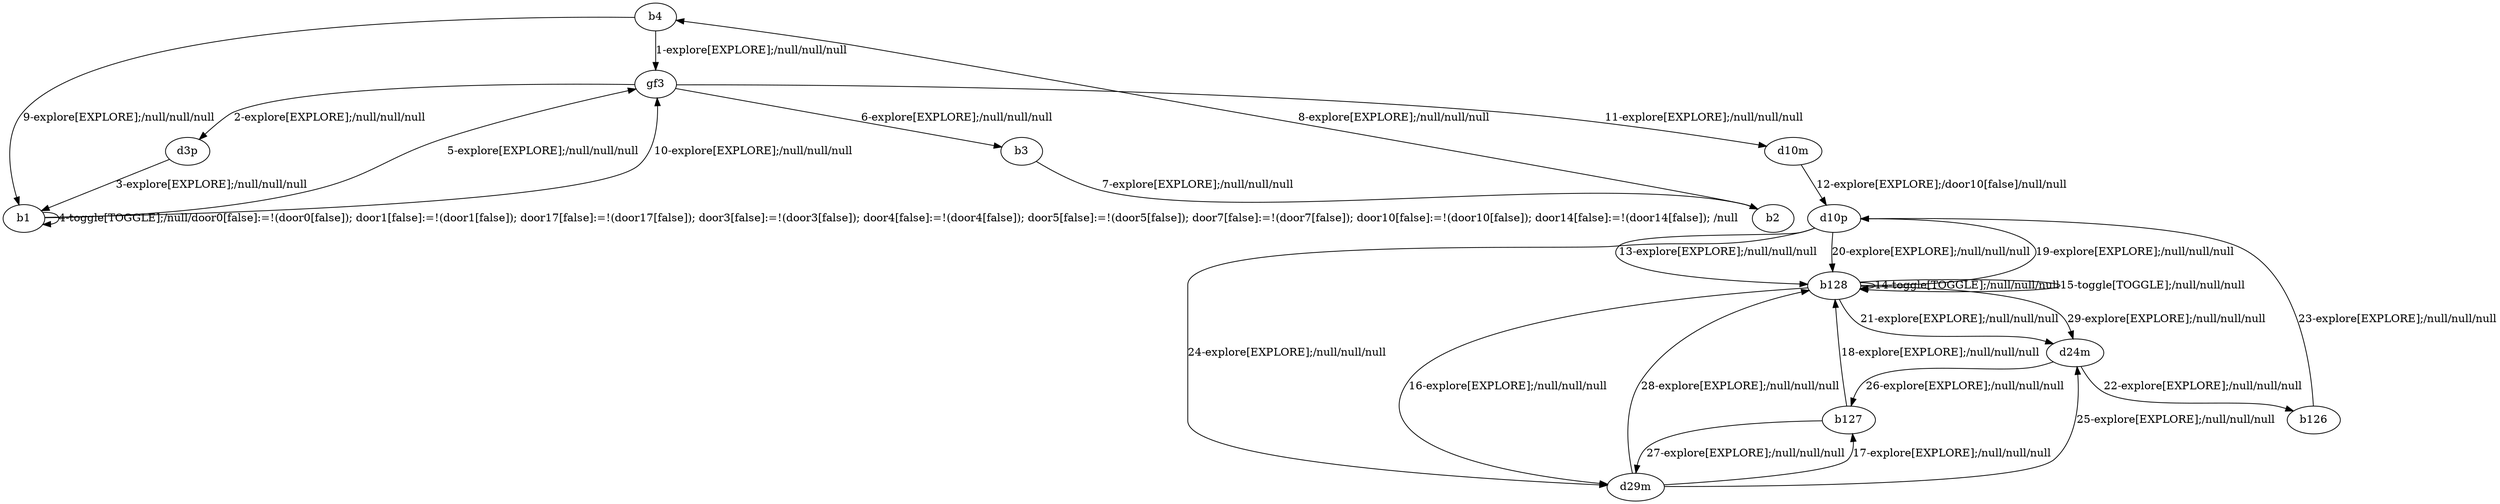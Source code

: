 # Total number of goals covered by this test: 1
# b128 --> b128

digraph g {
"b4" -> "gf3" [label = "1-explore[EXPLORE];/null/null/null"];
"gf3" -> "d3p" [label = "2-explore[EXPLORE];/null/null/null"];
"d3p" -> "b1" [label = "3-explore[EXPLORE];/null/null/null"];
"b1" -> "b1" [label = "4-toggle[TOGGLE];/null/door0[false]:=!(door0[false]); door1[false]:=!(door1[false]); door17[false]:=!(door17[false]); door3[false]:=!(door3[false]); door4[false]:=!(door4[false]); door5[false]:=!(door5[false]); door7[false]:=!(door7[false]); door10[false]:=!(door10[false]); door14[false]:=!(door14[false]); /null"];
"b1" -> "gf3" [label = "5-explore[EXPLORE];/null/null/null"];
"gf3" -> "b3" [label = "6-explore[EXPLORE];/null/null/null"];
"b3" -> "b2" [label = "7-explore[EXPLORE];/null/null/null"];
"b2" -> "b4" [label = "8-explore[EXPLORE];/null/null/null"];
"b4" -> "b1" [label = "9-explore[EXPLORE];/null/null/null"];
"b1" -> "gf3" [label = "10-explore[EXPLORE];/null/null/null"];
"gf3" -> "d10m" [label = "11-explore[EXPLORE];/null/null/null"];
"d10m" -> "d10p" [label = "12-explore[EXPLORE];/door10[false]/null/null"];
"d10p" -> "b128" [label = "13-explore[EXPLORE];/null/null/null"];
"b128" -> "b128" [label = "14-toggle[TOGGLE];/null/null/null"];
"b128" -> "b128" [label = "15-toggle[TOGGLE];/null/null/null"];
"b128" -> "d29m" [label = "16-explore[EXPLORE];/null/null/null"];
"d29m" -> "b127" [label = "17-explore[EXPLORE];/null/null/null"];
"b127" -> "b128" [label = "18-explore[EXPLORE];/null/null/null"];
"b128" -> "d10p" [label = "19-explore[EXPLORE];/null/null/null"];
"d10p" -> "b128" [label = "20-explore[EXPLORE];/null/null/null"];
"b128" -> "d24m" [label = "21-explore[EXPLORE];/null/null/null"];
"d24m" -> "b126" [label = "22-explore[EXPLORE];/null/null/null"];
"b126" -> "d10p" [label = "23-explore[EXPLORE];/null/null/null"];
"d10p" -> "d29m" [label = "24-explore[EXPLORE];/null/null/null"];
"d29m" -> "d24m" [label = "25-explore[EXPLORE];/null/null/null"];
"d24m" -> "b127" [label = "26-explore[EXPLORE];/null/null/null"];
"b127" -> "d29m" [label = "27-explore[EXPLORE];/null/null/null"];
"d29m" -> "b128" [label = "28-explore[EXPLORE];/null/null/null"];
"b128" -> "d24m" [label = "29-explore[EXPLORE];/null/null/null"];
}
